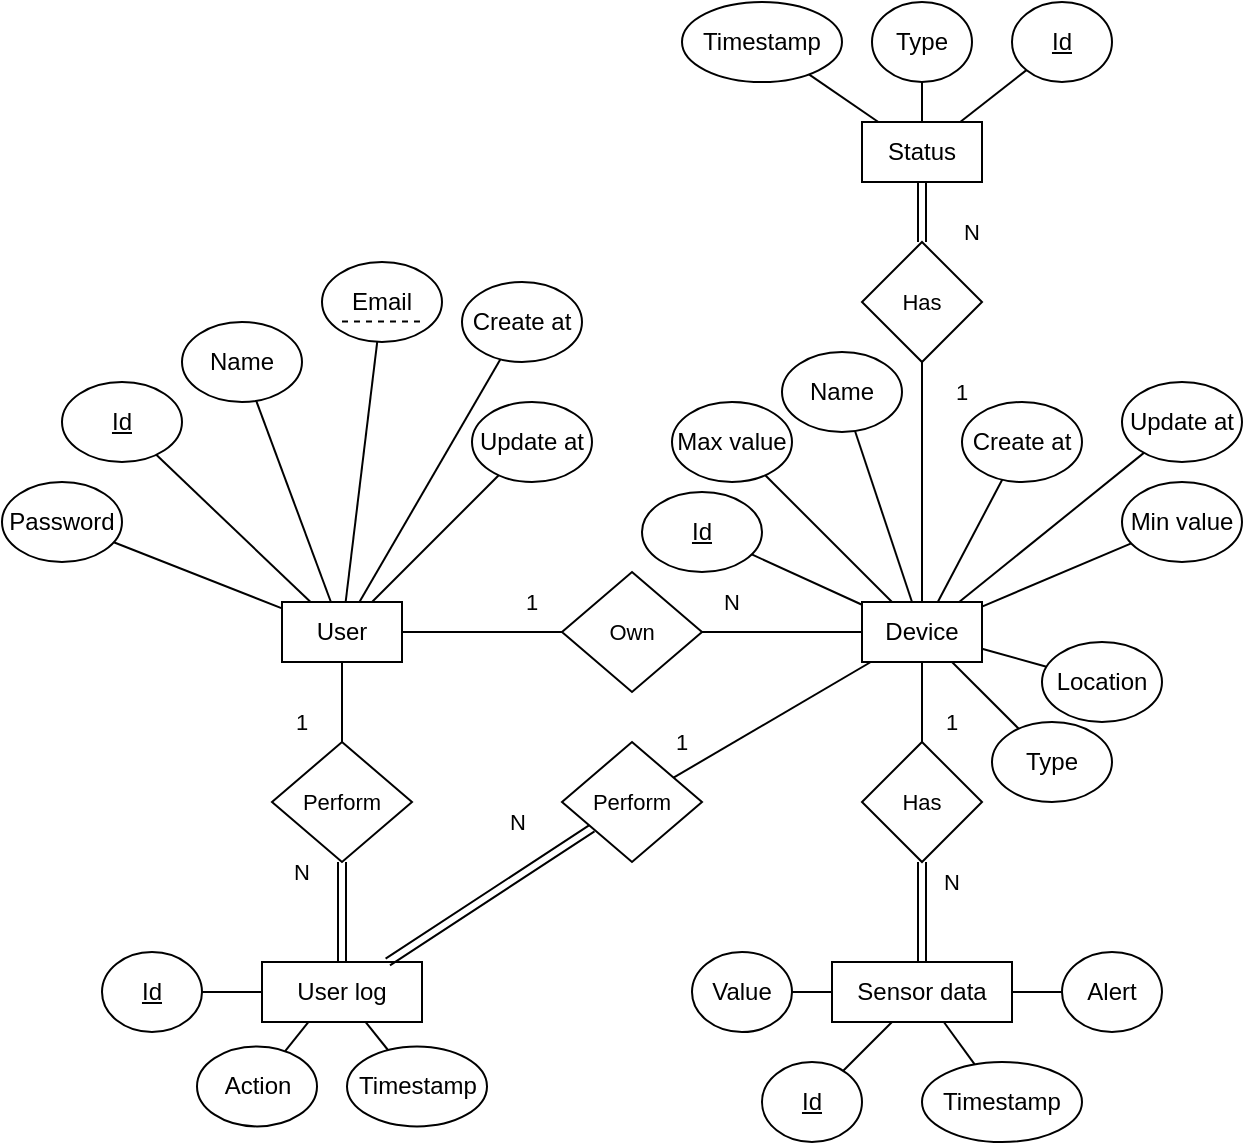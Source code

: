 <mxfile version="24.7.8">
  <diagram name="Page-1" id="jaJfqy32BlPvXBbWafyM">
    <mxGraphModel dx="1195" dy="1524" grid="1" gridSize="10" guides="1" tooltips="1" connect="1" arrows="1" fold="1" page="1" pageScale="1" pageWidth="1169" pageHeight="827" math="0" shadow="0">
      <root>
        <mxCell id="0" />
        <mxCell id="1" parent="0" />
        <mxCell id="_8KB8Ig3Bxyy8Yuee4_m-85" style="edgeStyle=none;shape=connector;rounded=0;orthogonalLoop=1;jettySize=auto;html=1;strokeColor=default;align=center;verticalAlign=middle;fontFamily=Helvetica;fontSize=11;fontColor=default;labelBackgroundColor=default;endArrow=none;endFill=0;" parent="1" source="_8KB8Ig3Bxyy8Yuee4_m-84" target="_8KB8Ig3Bxyy8Yuee4_m-5" edge="1">
          <mxGeometry relative="1" as="geometry" />
        </mxCell>
        <mxCell id="_8KB8Ig3Bxyy8Yuee4_m-56" style="edgeStyle=none;shape=connector;rounded=0;orthogonalLoop=1;jettySize=auto;html=1;strokeColor=default;align=center;verticalAlign=middle;fontFamily=Helvetica;fontSize=11;fontColor=default;labelBackgroundColor=default;endArrow=none;endFill=0;" parent="1" source="_8KB8Ig3Bxyy8Yuee4_m-55" target="_8KB8Ig3Bxyy8Yuee4_m-5" edge="1">
          <mxGeometry relative="1" as="geometry" />
        </mxCell>
        <mxCell id="_8KB8Ig3Bxyy8Yuee4_m-39" value="" style="edgeStyle=none;shape=connector;rounded=0;orthogonalLoop=1;jettySize=auto;html=1;strokeColor=default;align=center;verticalAlign=middle;fontFamily=Helvetica;fontSize=11;fontColor=default;labelBackgroundColor=default;endArrow=none;endFill=0;" parent="1" source="_8KB8Ig3Bxyy8Yuee4_m-1" target="_8KB8Ig3Bxyy8Yuee4_m-37" edge="1">
          <mxGeometry relative="1" as="geometry" />
        </mxCell>
        <mxCell id="J0UW6QxLmxCcvmy9IE3s-6" value="" style="edgeStyle=orthogonalEdgeStyle;rounded=0;orthogonalLoop=1;jettySize=auto;html=1;startArrow=none;startFill=0;endArrow=none;endFill=0;" parent="1" source="_8KB8Ig3Bxyy8Yuee4_m-1" target="J0UW6QxLmxCcvmy9IE3s-5" edge="1">
          <mxGeometry relative="1" as="geometry" />
        </mxCell>
        <mxCell id="_8KB8Ig3Bxyy8Yuee4_m-1" value="User" style="rounded=0;whiteSpace=wrap;html=1;" parent="1" vertex="1">
          <mxGeometry x="310" y="210" width="60" height="30" as="geometry" />
        </mxCell>
        <mxCell id="_8KB8Ig3Bxyy8Yuee4_m-78" value="" style="edgeStyle=none;shape=connector;rounded=0;orthogonalLoop=1;jettySize=auto;html=1;strokeColor=default;align=center;verticalAlign=middle;fontFamily=Helvetica;fontSize=11;fontColor=default;labelBackgroundColor=default;endArrow=none;endFill=0;" parent="1" source="_8KB8Ig3Bxyy8Yuee4_m-5" target="_8KB8Ig3Bxyy8Yuee4_m-77" edge="1">
          <mxGeometry relative="1" as="geometry" />
        </mxCell>
        <mxCell id="J0UW6QxLmxCcvmy9IE3s-9" style="edgeStyle=none;shape=connector;rounded=0;orthogonalLoop=1;jettySize=auto;html=1;strokeColor=default;align=center;verticalAlign=middle;fontFamily=Helvetica;fontSize=11;fontColor=default;labelBackgroundColor=default;startArrow=none;startFill=0;endArrow=none;endFill=0;" parent="1" source="_8KB8Ig3Bxyy8Yuee4_m-5" target="J0UW6QxLmxCcvmy9IE3s-8" edge="1">
          <mxGeometry relative="1" as="geometry" />
        </mxCell>
        <mxCell id="4ZJPIbdeTPFLNm4qBbml-3" style="rounded=0;orthogonalLoop=1;jettySize=auto;html=1;endArrow=none;endFill=0;" parent="1" source="_8KB8Ig3Bxyy8Yuee4_m-5" target="4ZJPIbdeTPFLNm4qBbml-2" edge="1">
          <mxGeometry relative="1" as="geometry" />
        </mxCell>
        <mxCell id="_8KB8Ig3Bxyy8Yuee4_m-5" value="&lt;div&gt;Device&lt;/div&gt;" style="rounded=0;whiteSpace=wrap;html=1;" parent="1" vertex="1">
          <mxGeometry x="600" y="210" width="60" height="30" as="geometry" />
        </mxCell>
        <mxCell id="J0UW6QxLmxCcvmy9IE3s-2" style="rounded=0;orthogonalLoop=1;jettySize=auto;html=1;endArrow=none;endFill=0;" parent="1" source="_8KB8Ig3Bxyy8Yuee4_m-6" target="J0UW6QxLmxCcvmy9IE3s-1" edge="1">
          <mxGeometry relative="1" as="geometry" />
        </mxCell>
        <mxCell id="_8KB8Ig3Bxyy8Yuee4_m-6" value="&lt;div&gt;Sensor data&lt;/div&gt;" style="rounded=0;whiteSpace=wrap;html=1;" parent="1" vertex="1">
          <mxGeometry x="585" y="390" width="90" height="30" as="geometry" />
        </mxCell>
        <mxCell id="_8KB8Ig3Bxyy8Yuee4_m-10" style="rounded=0;orthogonalLoop=1;jettySize=auto;html=1;endArrow=none;endFill=0;" parent="1" source="_8KB8Ig3Bxyy8Yuee4_m-9" target="_8KB8Ig3Bxyy8Yuee4_m-1" edge="1">
          <mxGeometry relative="1" as="geometry" />
        </mxCell>
        <mxCell id="_8KB8Ig3Bxyy8Yuee4_m-9" value="&lt;u&gt;Id&lt;/u&gt;" style="ellipse;whiteSpace=wrap;html=1;" parent="1" vertex="1">
          <mxGeometry x="200" y="100" width="60" height="40" as="geometry" />
        </mxCell>
        <mxCell id="_8KB8Ig3Bxyy8Yuee4_m-14" value="" style="edgeStyle=none;shape=connector;rounded=0;orthogonalLoop=1;jettySize=auto;html=1;strokeColor=default;align=center;verticalAlign=middle;fontFamily=Helvetica;fontSize=11;fontColor=default;labelBackgroundColor=default;endArrow=none;endFill=0;" parent="1" source="_8KB8Ig3Bxyy8Yuee4_m-12" target="_8KB8Ig3Bxyy8Yuee4_m-1" edge="1">
          <mxGeometry relative="1" as="geometry" />
        </mxCell>
        <mxCell id="_8KB8Ig3Bxyy8Yuee4_m-12" value="Name" style="ellipse;whiteSpace=wrap;html=1;" parent="1" vertex="1">
          <mxGeometry x="260" y="70" width="60" height="40" as="geometry" />
        </mxCell>
        <mxCell id="_8KB8Ig3Bxyy8Yuee4_m-15" style="edgeStyle=none;shape=connector;rounded=0;orthogonalLoop=1;jettySize=auto;html=1;strokeColor=default;align=center;verticalAlign=middle;fontFamily=Helvetica;fontSize=11;fontColor=default;labelBackgroundColor=default;endArrow=none;endFill=0;" parent="1" source="_8KB8Ig3Bxyy8Yuee4_m-13" target="_8KB8Ig3Bxyy8Yuee4_m-1" edge="1">
          <mxGeometry relative="1" as="geometry" />
        </mxCell>
        <mxCell id="_8KB8Ig3Bxyy8Yuee4_m-13" value="Email" style="ellipse;whiteSpace=wrap;html=1;" parent="1" vertex="1">
          <mxGeometry x="330" y="40" width="60" height="40" as="geometry" />
        </mxCell>
        <mxCell id="_8KB8Ig3Bxyy8Yuee4_m-17" style="edgeStyle=none;shape=connector;rounded=0;orthogonalLoop=1;jettySize=auto;html=1;strokeColor=default;align=center;verticalAlign=middle;fontFamily=Helvetica;fontSize=11;fontColor=default;labelBackgroundColor=default;endArrow=none;endFill=0;" parent="1" source="_8KB8Ig3Bxyy8Yuee4_m-16" target="_8KB8Ig3Bxyy8Yuee4_m-1" edge="1">
          <mxGeometry relative="1" as="geometry" />
        </mxCell>
        <mxCell id="_8KB8Ig3Bxyy8Yuee4_m-16" value="Password" style="ellipse;whiteSpace=wrap;html=1;" parent="1" vertex="1">
          <mxGeometry x="170" y="150" width="60" height="40" as="geometry" />
        </mxCell>
        <mxCell id="_8KB8Ig3Bxyy8Yuee4_m-19" style="edgeStyle=none;shape=connector;rounded=0;orthogonalLoop=1;jettySize=auto;html=1;strokeColor=default;align=center;verticalAlign=middle;fontFamily=Helvetica;fontSize=11;fontColor=default;labelBackgroundColor=default;endArrow=none;endFill=0;" parent="1" source="_8KB8Ig3Bxyy8Yuee4_m-18" target="_8KB8Ig3Bxyy8Yuee4_m-1" edge="1">
          <mxGeometry relative="1" as="geometry" />
        </mxCell>
        <mxCell id="_8KB8Ig3Bxyy8Yuee4_m-18" value="Create at" style="ellipse;whiteSpace=wrap;html=1;" parent="1" vertex="1">
          <mxGeometry x="400" y="50" width="60" height="40" as="geometry" />
        </mxCell>
        <mxCell id="_8KB8Ig3Bxyy8Yuee4_m-21" style="edgeStyle=none;shape=connector;rounded=0;orthogonalLoop=1;jettySize=auto;html=1;strokeColor=default;align=center;verticalAlign=middle;fontFamily=Helvetica;fontSize=11;fontColor=default;labelBackgroundColor=default;endArrow=none;endFill=0;" parent="1" source="_8KB8Ig3Bxyy8Yuee4_m-20" target="_8KB8Ig3Bxyy8Yuee4_m-1" edge="1">
          <mxGeometry relative="1" as="geometry" />
        </mxCell>
        <mxCell id="_8KB8Ig3Bxyy8Yuee4_m-20" value="Update at" style="ellipse;whiteSpace=wrap;html=1;" parent="1" vertex="1">
          <mxGeometry x="405" y="110" width="60" height="40" as="geometry" />
        </mxCell>
        <mxCell id="_8KB8Ig3Bxyy8Yuee4_m-40" value="" style="edgeStyle=none;shape=connector;rounded=0;orthogonalLoop=1;jettySize=auto;html=1;strokeColor=default;align=center;verticalAlign=middle;fontFamily=Helvetica;fontSize=11;fontColor=default;labelBackgroundColor=default;endArrow=none;endFill=0;" parent="1" source="_8KB8Ig3Bxyy8Yuee4_m-37" target="_8KB8Ig3Bxyy8Yuee4_m-5" edge="1">
          <mxGeometry relative="1" as="geometry" />
        </mxCell>
        <mxCell id="_8KB8Ig3Bxyy8Yuee4_m-37" value="Own" style="rhombus;whiteSpace=wrap;html=1;fontFamily=Helvetica;fontSize=11;fontColor=default;labelBackgroundColor=default;" parent="1" vertex="1">
          <mxGeometry x="450" y="195" width="70" height="60" as="geometry" />
        </mxCell>
        <mxCell id="_8KB8Ig3Bxyy8Yuee4_m-41" value="1" style="text;html=1;align=center;verticalAlign=middle;whiteSpace=wrap;rounded=0;fontFamily=Helvetica;fontSize=11;fontColor=default;labelBackgroundColor=default;" parent="1" vertex="1">
          <mxGeometry x="420" y="195" width="30" height="30" as="geometry" />
        </mxCell>
        <mxCell id="_8KB8Ig3Bxyy8Yuee4_m-42" value="N" style="text;html=1;align=center;verticalAlign=middle;whiteSpace=wrap;rounded=0;fontFamily=Helvetica;fontSize=11;fontColor=default;labelBackgroundColor=default;" parent="1" vertex="1">
          <mxGeometry x="520" y="195" width="30" height="30" as="geometry" />
        </mxCell>
        <mxCell id="_8KB8Ig3Bxyy8Yuee4_m-44" style="edgeStyle=none;shape=connector;rounded=0;orthogonalLoop=1;jettySize=auto;html=1;strokeColor=default;align=center;verticalAlign=middle;fontFamily=Helvetica;fontSize=11;fontColor=default;labelBackgroundColor=default;endArrow=none;endFill=0;" parent="1" source="_8KB8Ig3Bxyy8Yuee4_m-43" target="_8KB8Ig3Bxyy8Yuee4_m-5" edge="1">
          <mxGeometry relative="1" as="geometry" />
        </mxCell>
        <mxCell id="_8KB8Ig3Bxyy8Yuee4_m-43" value="&lt;u&gt;Id&lt;/u&gt;" style="ellipse;whiteSpace=wrap;html=1;" parent="1" vertex="1">
          <mxGeometry x="490" y="155" width="60" height="40" as="geometry" />
        </mxCell>
        <mxCell id="_8KB8Ig3Bxyy8Yuee4_m-46" style="edgeStyle=none;shape=connector;rounded=0;orthogonalLoop=1;jettySize=auto;html=1;strokeColor=default;align=center;verticalAlign=middle;fontFamily=Helvetica;fontSize=11;fontColor=default;labelBackgroundColor=default;endArrow=none;endFill=0;" parent="1" source="_8KB8Ig3Bxyy8Yuee4_m-45" target="_8KB8Ig3Bxyy8Yuee4_m-5" edge="1">
          <mxGeometry relative="1" as="geometry" />
        </mxCell>
        <mxCell id="_8KB8Ig3Bxyy8Yuee4_m-45" value="Name" style="ellipse;whiteSpace=wrap;html=1;" parent="1" vertex="1">
          <mxGeometry x="560" y="85" width="60" height="40" as="geometry" />
        </mxCell>
        <mxCell id="_8KB8Ig3Bxyy8Yuee4_m-48" style="edgeStyle=none;shape=connector;rounded=0;orthogonalLoop=1;jettySize=auto;html=1;strokeColor=default;align=center;verticalAlign=middle;fontFamily=Helvetica;fontSize=11;fontColor=default;labelBackgroundColor=default;endArrow=none;endFill=0;" parent="1" source="_8KB8Ig3Bxyy8Yuee4_m-47" target="_8KB8Ig3Bxyy8Yuee4_m-5" edge="1">
          <mxGeometry relative="1" as="geometry" />
        </mxCell>
        <mxCell id="_8KB8Ig3Bxyy8Yuee4_m-47" value="Type" style="ellipse;whiteSpace=wrap;html=1;" parent="1" vertex="1">
          <mxGeometry x="665" y="270" width="60" height="40" as="geometry" />
        </mxCell>
        <mxCell id="_8KB8Ig3Bxyy8Yuee4_m-52" style="edgeStyle=none;shape=connector;rounded=0;orthogonalLoop=1;jettySize=auto;html=1;strokeColor=default;align=center;verticalAlign=middle;fontFamily=Helvetica;fontSize=11;fontColor=default;labelBackgroundColor=default;endArrow=none;endFill=0;" parent="1" source="_8KB8Ig3Bxyy8Yuee4_m-50" target="_8KB8Ig3Bxyy8Yuee4_m-5" edge="1">
          <mxGeometry relative="1" as="geometry" />
        </mxCell>
        <mxCell id="_8KB8Ig3Bxyy8Yuee4_m-54" style="edgeStyle=none;shape=connector;rounded=0;orthogonalLoop=1;jettySize=auto;html=1;strokeColor=default;align=center;verticalAlign=middle;fontFamily=Helvetica;fontSize=11;fontColor=default;labelBackgroundColor=default;endArrow=none;endFill=0;" parent="1" source="_8KB8Ig3Bxyy8Yuee4_m-53" target="_8KB8Ig3Bxyy8Yuee4_m-5" edge="1">
          <mxGeometry relative="1" as="geometry" />
        </mxCell>
        <mxCell id="_8KB8Ig3Bxyy8Yuee4_m-50" value="Location" style="ellipse;whiteSpace=wrap;html=1;" parent="1" vertex="1">
          <mxGeometry x="690" y="230" width="60" height="40" as="geometry" />
        </mxCell>
        <mxCell id="_8KB8Ig3Bxyy8Yuee4_m-53" value="Create at" style="ellipse;whiteSpace=wrap;html=1;" parent="1" vertex="1">
          <mxGeometry x="650" y="110" width="60" height="40" as="geometry" />
        </mxCell>
        <mxCell id="_8KB8Ig3Bxyy8Yuee4_m-55" value="Update at" style="ellipse;whiteSpace=wrap;html=1;" parent="1" vertex="1">
          <mxGeometry x="730" y="100" width="60" height="40" as="geometry" />
        </mxCell>
        <mxCell id="_8KB8Ig3Bxyy8Yuee4_m-72" style="edgeStyle=none;shape=connector;rounded=0;orthogonalLoop=1;jettySize=auto;html=1;strokeColor=default;align=center;verticalAlign=middle;fontFamily=Helvetica;fontSize=11;fontColor=default;labelBackgroundColor=default;endArrow=none;endFill=0;" parent="1" source="_8KB8Ig3Bxyy8Yuee4_m-71" edge="1">
          <mxGeometry relative="1" as="geometry">
            <mxPoint x="323.263" y="419.997" as="targetPoint" />
          </mxGeometry>
        </mxCell>
        <mxCell id="_8KB8Ig3Bxyy8Yuee4_m-71" value="Action" style="ellipse;whiteSpace=wrap;html=1;" parent="1" vertex="1">
          <mxGeometry x="267.5" y="432.2" width="60" height="40" as="geometry" />
        </mxCell>
        <mxCell id="_8KB8Ig3Bxyy8Yuee4_m-74" style="edgeStyle=none;shape=connector;rounded=0;orthogonalLoop=1;jettySize=auto;html=1;strokeColor=default;align=center;verticalAlign=middle;fontFamily=Helvetica;fontSize=11;fontColor=default;labelBackgroundColor=default;endArrow=none;endFill=0;" parent="1" source="_8KB8Ig3Bxyy8Yuee4_m-73" edge="1">
          <mxGeometry relative="1" as="geometry">
            <mxPoint x="351.737" y="419.997" as="targetPoint" />
          </mxGeometry>
        </mxCell>
        <mxCell id="_8KB8Ig3Bxyy8Yuee4_m-73" value="Timestamp" style="ellipse;whiteSpace=wrap;html=1;" parent="1" vertex="1">
          <mxGeometry x="342.5" y="432.2" width="70" height="40" as="geometry" />
        </mxCell>
        <mxCell id="_8KB8Ig3Bxyy8Yuee4_m-79" value="" style="edgeStyle=none;shape=link;rounded=0;orthogonalLoop=1;jettySize=auto;html=1;strokeColor=default;align=center;verticalAlign=middle;fontFamily=Helvetica;fontSize=11;fontColor=default;labelBackgroundColor=default;endArrow=none;endFill=0;" parent="1" source="_8KB8Ig3Bxyy8Yuee4_m-77" target="_8KB8Ig3Bxyy8Yuee4_m-6" edge="1">
          <mxGeometry relative="1" as="geometry" />
        </mxCell>
        <mxCell id="_8KB8Ig3Bxyy8Yuee4_m-77" value="Has" style="rhombus;whiteSpace=wrap;html=1;fontFamily=Helvetica;fontSize=11;fontColor=default;labelBackgroundColor=default;" parent="1" vertex="1">
          <mxGeometry x="600" y="280" width="60" height="60" as="geometry" />
        </mxCell>
        <mxCell id="_8KB8Ig3Bxyy8Yuee4_m-80" value="N" style="text;html=1;align=center;verticalAlign=middle;whiteSpace=wrap;rounded=0;fontFamily=Helvetica;fontSize=11;fontColor=default;labelBackgroundColor=default;" parent="1" vertex="1">
          <mxGeometry x="630" y="335" width="30" height="30" as="geometry" />
        </mxCell>
        <mxCell id="_8KB8Ig3Bxyy8Yuee4_m-81" value="1" style="text;html=1;align=center;verticalAlign=middle;whiteSpace=wrap;rounded=0;fontFamily=Helvetica;fontSize=11;fontColor=default;labelBackgroundColor=default;" parent="1" vertex="1">
          <mxGeometry x="630" y="255" width="30" height="30" as="geometry" />
        </mxCell>
        <mxCell id="_8KB8Ig3Bxyy8Yuee4_m-83" style="edgeStyle=none;shape=connector;rounded=0;orthogonalLoop=1;jettySize=auto;html=1;strokeColor=default;align=center;verticalAlign=middle;fontFamily=Helvetica;fontSize=11;fontColor=default;labelBackgroundColor=default;endArrow=none;endFill=0;" parent="1" source="_8KB8Ig3Bxyy8Yuee4_m-82" target="_8KB8Ig3Bxyy8Yuee4_m-5" edge="1">
          <mxGeometry relative="1" as="geometry" />
        </mxCell>
        <mxCell id="_8KB8Ig3Bxyy8Yuee4_m-82" value="Min value" style="ellipse;whiteSpace=wrap;html=1;" parent="1" vertex="1">
          <mxGeometry x="730" y="150" width="60" height="40" as="geometry" />
        </mxCell>
        <mxCell id="_8KB8Ig3Bxyy8Yuee4_m-84" value="Max value" style="ellipse;whiteSpace=wrap;html=1;" parent="1" vertex="1">
          <mxGeometry x="505" y="110" width="60" height="40" as="geometry" />
        </mxCell>
        <mxCell id="_8KB8Ig3Bxyy8Yuee4_m-100" style="edgeStyle=none;shape=connector;rounded=0;orthogonalLoop=1;jettySize=auto;html=1;strokeColor=default;align=center;verticalAlign=middle;fontFamily=Helvetica;fontSize=11;fontColor=default;labelBackgroundColor=default;endArrow=none;endFill=0;" parent="1" source="_8KB8Ig3Bxyy8Yuee4_m-99" target="_8KB8Ig3Bxyy8Yuee4_m-6" edge="1">
          <mxGeometry relative="1" as="geometry" />
        </mxCell>
        <mxCell id="_8KB8Ig3Bxyy8Yuee4_m-99" value="Value" style="ellipse;whiteSpace=wrap;html=1;" parent="1" vertex="1">
          <mxGeometry x="515" y="385" width="50" height="40" as="geometry" />
        </mxCell>
        <mxCell id="_8KB8Ig3Bxyy8Yuee4_m-103" style="edgeStyle=none;shape=connector;rounded=0;orthogonalLoop=1;jettySize=auto;html=1;strokeColor=default;align=center;verticalAlign=middle;fontFamily=Helvetica;fontSize=11;fontColor=default;labelBackgroundColor=default;endArrow=none;endFill=0;" parent="1" source="_8KB8Ig3Bxyy8Yuee4_m-101" target="_8KB8Ig3Bxyy8Yuee4_m-6" edge="1">
          <mxGeometry relative="1" as="geometry" />
        </mxCell>
        <mxCell id="_8KB8Ig3Bxyy8Yuee4_m-101" value="&lt;u&gt;Id&lt;/u&gt;" style="ellipse;whiteSpace=wrap;html=1;" parent="1" vertex="1">
          <mxGeometry x="550" y="440" width="50" height="40" as="geometry" />
        </mxCell>
        <mxCell id="J0UW6QxLmxCcvmy9IE3s-1" value="Timestamp" style="ellipse;whiteSpace=wrap;html=1;" parent="1" vertex="1">
          <mxGeometry x="630" y="440" width="80" height="40" as="geometry" />
        </mxCell>
        <mxCell id="J0UW6QxLmxCcvmy9IE3s-4" value="User log" style="rounded=0;whiteSpace=wrap;html=1;" parent="1" vertex="1">
          <mxGeometry x="300" y="390" width="80" height="30" as="geometry" />
        </mxCell>
        <mxCell id="J0UW6QxLmxCcvmy9IE3s-7" value="" style="shape=link;rounded=0;orthogonalLoop=1;jettySize=auto;html=1;strokeColor=default;align=center;verticalAlign=middle;fontFamily=Helvetica;fontSize=11;fontColor=default;labelBackgroundColor=default;startArrow=none;startFill=0;endArrow=none;endFill=0;" parent="1" source="J0UW6QxLmxCcvmy9IE3s-5" target="J0UW6QxLmxCcvmy9IE3s-4" edge="1">
          <mxGeometry relative="1" as="geometry" />
        </mxCell>
        <mxCell id="J0UW6QxLmxCcvmy9IE3s-5" value="Perform" style="rhombus;whiteSpace=wrap;html=1;fontFamily=Helvetica;fontSize=11;fontColor=default;labelBackgroundColor=default;" parent="1" vertex="1">
          <mxGeometry x="305" y="280" width="70" height="60" as="geometry" />
        </mxCell>
        <mxCell id="J0UW6QxLmxCcvmy9IE3s-10" style="edgeStyle=none;shape=link;rounded=0;orthogonalLoop=1;jettySize=auto;html=1;strokeColor=default;align=center;verticalAlign=middle;fontFamily=Helvetica;fontSize=11;fontColor=default;labelBackgroundColor=default;startArrow=none;startFill=0;endArrow=none;endFill=0;" parent="1" source="J0UW6QxLmxCcvmy9IE3s-8" target="J0UW6QxLmxCcvmy9IE3s-4" edge="1">
          <mxGeometry relative="1" as="geometry" />
        </mxCell>
        <mxCell id="J0UW6QxLmxCcvmy9IE3s-8" value="Perform" style="rhombus;whiteSpace=wrap;html=1;fontFamily=Helvetica;fontSize=11;fontColor=default;labelBackgroundColor=default;" parent="1" vertex="1">
          <mxGeometry x="450" y="280" width="70" height="60" as="geometry" />
        </mxCell>
        <mxCell id="J0UW6QxLmxCcvmy9IE3s-11" value="N" style="text;html=1;align=center;verticalAlign=middle;whiteSpace=wrap;rounded=0;fontFamily=Helvetica;fontSize=11;fontColor=default;labelBackgroundColor=default;" parent="1" vertex="1">
          <mxGeometry x="412.5" y="305" width="30" height="30" as="geometry" />
        </mxCell>
        <mxCell id="J0UW6QxLmxCcvmy9IE3s-12" value="1" style="text;html=1;align=center;verticalAlign=middle;whiteSpace=wrap;rounded=0;fontFamily=Helvetica;fontSize=11;fontColor=default;labelBackgroundColor=default;" parent="1" vertex="1">
          <mxGeometry x="495" y="265" width="30" height="30" as="geometry" />
        </mxCell>
        <mxCell id="J0UW6QxLmxCcvmy9IE3s-13" value="N" style="text;html=1;align=center;verticalAlign=middle;whiteSpace=wrap;rounded=0;fontFamily=Helvetica;fontSize=11;fontColor=default;labelBackgroundColor=default;" parent="1" vertex="1">
          <mxGeometry x="305" y="330" width="30" height="30" as="geometry" />
        </mxCell>
        <mxCell id="J0UW6QxLmxCcvmy9IE3s-15" value="1" style="text;html=1;align=center;verticalAlign=middle;whiteSpace=wrap;rounded=0;fontFamily=Helvetica;fontSize=11;fontColor=default;labelBackgroundColor=default;" parent="1" vertex="1">
          <mxGeometry x="305" y="255" width="30" height="30" as="geometry" />
        </mxCell>
        <mxCell id="4ZJPIbdeTPFLNm4qBbml-1" value="&lt;div&gt;Status&lt;/div&gt;" style="rounded=0;whiteSpace=wrap;html=1;" parent="1" vertex="1">
          <mxGeometry x="600" y="-30" width="60" height="30" as="geometry" />
        </mxCell>
        <mxCell id="4ZJPIbdeTPFLNm4qBbml-4" style="edgeStyle=none;shape=link;rounded=0;orthogonalLoop=1;jettySize=auto;html=1;strokeColor=default;align=center;verticalAlign=middle;fontFamily=Helvetica;fontSize=11;fontColor=default;labelBackgroundColor=default;endArrow=none;endFill=0;" parent="1" source="4ZJPIbdeTPFLNm4qBbml-2" target="4ZJPIbdeTPFLNm4qBbml-1" edge="1">
          <mxGeometry relative="1" as="geometry" />
        </mxCell>
        <mxCell id="4ZJPIbdeTPFLNm4qBbml-2" value="Has" style="rhombus;whiteSpace=wrap;html=1;fontFamily=Helvetica;fontSize=11;fontColor=default;labelBackgroundColor=default;" parent="1" vertex="1">
          <mxGeometry x="600" y="30" width="60" height="60" as="geometry" />
        </mxCell>
        <mxCell id="4ZJPIbdeTPFLNm4qBbml-6" style="edgeStyle=none;shape=connector;rounded=0;orthogonalLoop=1;jettySize=auto;html=1;strokeColor=default;align=center;verticalAlign=middle;fontFamily=Helvetica;fontSize=11;fontColor=default;labelBackgroundColor=default;endArrow=none;endFill=0;" parent="1" source="4ZJPIbdeTPFLNm4qBbml-5" target="4ZJPIbdeTPFLNm4qBbml-1" edge="1">
          <mxGeometry relative="1" as="geometry" />
        </mxCell>
        <mxCell id="4ZJPIbdeTPFLNm4qBbml-5" value="Timestamp" style="ellipse;whiteSpace=wrap;html=1;" parent="1" vertex="1">
          <mxGeometry x="510" y="-90" width="80" height="40" as="geometry" />
        </mxCell>
        <mxCell id="4ZJPIbdeTPFLNm4qBbml-8" style="edgeStyle=none;shape=connector;rounded=0;orthogonalLoop=1;jettySize=auto;html=1;strokeColor=default;align=center;verticalAlign=middle;fontFamily=Helvetica;fontSize=11;fontColor=default;labelBackgroundColor=default;endArrow=none;endFill=0;" parent="1" source="4ZJPIbdeTPFLNm4qBbml-7" target="4ZJPIbdeTPFLNm4qBbml-1" edge="1">
          <mxGeometry relative="1" as="geometry" />
        </mxCell>
        <mxCell id="4ZJPIbdeTPFLNm4qBbml-7" value="Type" style="ellipse;whiteSpace=wrap;html=1;" parent="1" vertex="1">
          <mxGeometry x="605" y="-90" width="50" height="40" as="geometry" />
        </mxCell>
        <mxCell id="4ZJPIbdeTPFLNm4qBbml-10" style="edgeStyle=none;shape=connector;rounded=0;orthogonalLoop=1;jettySize=auto;html=1;strokeColor=default;align=center;verticalAlign=middle;fontFamily=Helvetica;fontSize=11;fontColor=default;labelBackgroundColor=default;endArrow=none;endFill=0;" parent="1" source="4ZJPIbdeTPFLNm4qBbml-9" target="4ZJPIbdeTPFLNm4qBbml-1" edge="1">
          <mxGeometry relative="1" as="geometry" />
        </mxCell>
        <mxCell id="4ZJPIbdeTPFLNm4qBbml-9" value="&lt;u&gt;Id&lt;/u&gt;" style="ellipse;whiteSpace=wrap;html=1;" parent="1" vertex="1">
          <mxGeometry x="675" y="-90" width="50" height="40" as="geometry" />
        </mxCell>
        <mxCell id="4ZJPIbdeTPFLNm4qBbml-11" value="N" style="text;html=1;align=center;verticalAlign=middle;whiteSpace=wrap;rounded=0;fontFamily=Helvetica;fontSize=11;fontColor=default;labelBackgroundColor=default;" parent="1" vertex="1">
          <mxGeometry x="640" y="10" width="30" height="30" as="geometry" />
        </mxCell>
        <mxCell id="4ZJPIbdeTPFLNm4qBbml-12" value="1" style="text;html=1;align=center;verticalAlign=middle;whiteSpace=wrap;rounded=0;fontFamily=Helvetica;fontSize=11;fontColor=default;labelBackgroundColor=default;" parent="1" vertex="1">
          <mxGeometry x="635" y="90" width="30" height="30" as="geometry" />
        </mxCell>
        <mxCell id="4ZJPIbdeTPFLNm4qBbml-20" value="" style="edgeStyle=none;shape=connector;rounded=0;orthogonalLoop=1;jettySize=auto;html=1;strokeColor=default;align=center;verticalAlign=middle;fontFamily=Helvetica;fontSize=11;fontColor=default;labelBackgroundColor=default;endArrow=none;endFill=0;" parent="1" source="4ZJPIbdeTPFLNm4qBbml-19" target="J0UW6QxLmxCcvmy9IE3s-4" edge="1">
          <mxGeometry relative="1" as="geometry" />
        </mxCell>
        <mxCell id="4ZJPIbdeTPFLNm4qBbml-19" value="&lt;u&gt;Id&lt;/u&gt;" style="ellipse;whiteSpace=wrap;html=1;" parent="1" vertex="1">
          <mxGeometry x="220" y="385" width="50" height="40" as="geometry" />
        </mxCell>
        <mxCell id="4ZJPIbdeTPFLNm4qBbml-22" value="" style="endArrow=none;dashed=1;html=1;rounded=0;strokeColor=default;align=center;verticalAlign=middle;fontFamily=Helvetica;fontSize=11;fontColor=default;labelBackgroundColor=default;" parent="1" edge="1">
          <mxGeometry width="50" height="50" relative="1" as="geometry">
            <mxPoint x="340" y="69.71" as="sourcePoint" />
            <mxPoint x="380" y="69.71" as="targetPoint" />
          </mxGeometry>
        </mxCell>
        <mxCell id="DiUTaXY1z-FhLtK7Zl_M-2" style="rounded=0;orthogonalLoop=1;jettySize=auto;html=1;endArrow=none;endFill=0;" parent="1" source="DiUTaXY1z-FhLtK7Zl_M-1" target="_8KB8Ig3Bxyy8Yuee4_m-6" edge="1">
          <mxGeometry relative="1" as="geometry" />
        </mxCell>
        <mxCell id="DiUTaXY1z-FhLtK7Zl_M-1" value="Alert" style="ellipse;whiteSpace=wrap;html=1;" parent="1" vertex="1">
          <mxGeometry x="700" y="385" width="50" height="40" as="geometry" />
        </mxCell>
      </root>
    </mxGraphModel>
  </diagram>
</mxfile>
